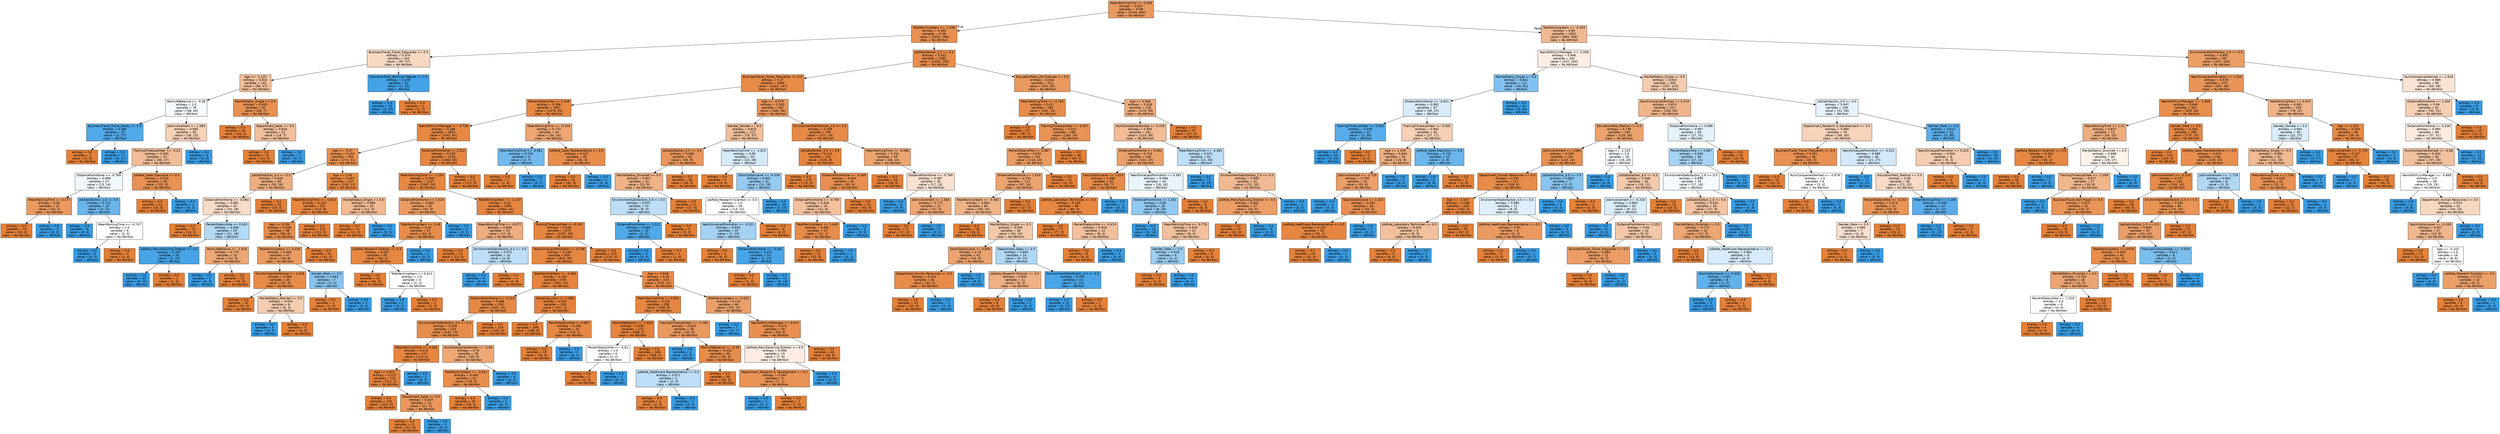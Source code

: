 digraph Tree {
node [shape=box, style="filled", color="black", fontname="helvetica"] ;
edge [fontname="helvetica"] ;
0 [label="MeanWorkingTime <= 0.349\nentropy = 0.637\nsamples = 3748\nvalue = [3144, 604]\nclass = No Attrition", fillcolor="#ea995f"] ;
1 [label="TotalWorkingYears <= -1.256\nentropy = 0.493\nsamples = 2746\nvalue = [2450, 296]\nclass = No Attrition", fillcolor="#e89051"] ;
0 -> 1 [labeldistance=2.5, labelangle=45, headlabel="True"] ;
2 [label="BusinessTravel_Travel_Frequently <= 0.5\nentropy = 0.976\nsamples = 164\nvalue = [97, 67]\nclass = No Attrition", fillcolor="#f7d8c2"] ;
1 -> 2 ;
3 [label="Age <= -1.125\nentropy = 0.914\nsamples = 143\nvalue = [96, 47]\nclass = No Attrition", fillcolor="#f2bf9a"] ;
2 -> 3 ;
4 [label="WorkLifeBalance <= -0.38\nentropy = 1.0\nsamples = 78\nvalue = [38, 40]\nclass = Attrition", fillcolor="#f5fafe"] ;
3 -> 4 ;
5 [label="BusinessTravel_Travel_Rarely <= 0.5\nentropy = 0.485\nsamples = 19\nvalue = [2, 17]\nclass = Attrition", fillcolor="#50a9e8"] ;
4 -> 5 ;
6 [label="entropy = 0.0\nsamples = 2\nvalue = [2, 0]\nclass = No Attrition", fillcolor="#e58139"] ;
5 -> 6 ;
7 [label="entropy = 0.0\nsamples = 17\nvalue = [0, 17]\nclass = Attrition", fillcolor="#399de5"] ;
5 -> 7 ;
8 [label="JobInvolvement <= 1.084\nentropy = 0.965\nsamples = 59\nvalue = [36, 23]\nclass = No Attrition", fillcolor="#f6d2b8"] ;
4 -> 8 ;
9 [label="TrainingTimesLastYear <= -0.23\nentropy = 0.905\nsamples = 53\nvalue = [36, 17]\nclass = No Attrition", fillcolor="#f1bc96"] ;
8 -> 9 ;
10 [label="DistanceFromHome <= -0.769\nentropy = 0.999\nsamples = 27\nvalue = [13, 14]\nclass = Attrition", fillcolor="#f1f8fd"] ;
9 -> 10 ;
11 [label="MeanWorkingTime <= 0.177\nentropy = 0.65\nsamples = 12\nvalue = [10, 2]\nclass = No Attrition", fillcolor="#ea9a61"] ;
10 -> 11 ;
12 [label="entropy = 0.0\nsamples = 10\nvalue = [10, 0]\nclass = No Attrition", fillcolor="#e58139"] ;
11 -> 12 ;
13 [label="entropy = 0.0\nsamples = 2\nvalue = [0, 2]\nclass = Attrition", fillcolor="#399de5"] ;
11 -> 13 ;
14 [label="JobSatisfaction_1.0 <= 0.5\nentropy = 0.722\nsamples = 15\nvalue = [3, 12]\nclass = Attrition", fillcolor="#6ab6ec"] ;
10 -> 14 ;
15 [label="entropy = 0.0\nsamples = 9\nvalue = [0, 9]\nclass = Attrition", fillcolor="#399de5"] ;
14 -> 15 ;
16 [label="MeanWorkingTime <= -0.747\nentropy = 1.0\nsamples = 6\nvalue = [3, 3]\nclass = No Attrition", fillcolor="#ffffff"] ;
14 -> 16 ;
17 [label="entropy = 0.0\nsamples = 3\nvalue = [0, 3]\nclass = Attrition", fillcolor="#399de5"] ;
16 -> 17 ;
18 [label="entropy = 0.0\nsamples = 3\nvalue = [3, 0]\nclass = No Attrition", fillcolor="#e58139"] ;
16 -> 18 ;
19 [label="JobRole_Sales Executive <= 0.5\nentropy = 0.516\nsamples = 26\nvalue = [23, 3]\nclass = No Attrition", fillcolor="#e89153"] ;
9 -> 19 ;
20 [label="entropy = 0.0\nsamples = 23\nvalue = [23, 0]\nclass = No Attrition", fillcolor="#e58139"] ;
19 -> 20 ;
21 [label="entropy = 0.0\nsamples = 3\nvalue = [0, 3]\nclass = Attrition", fillcolor="#399de5"] ;
19 -> 21 ;
22 [label="entropy = 0.0\nsamples = 6\nvalue = [0, 6]\nclass = Attrition", fillcolor="#399de5"] ;
8 -> 22 ;
23 [label="MaritalStatus_Single <= 0.5\nentropy = 0.493\nsamples = 65\nvalue = [58, 7]\nclass = No Attrition", fillcolor="#e89051"] ;
3 -> 23 ;
24 [label="entropy = 0.0\nsamples = 44\nvalue = [44, 0]\nclass = No Attrition", fillcolor="#e58139"] ;
23 -> 24 ;
25 [label="Department_Sales <= 0.5\nentropy = 0.918\nsamples = 21\nvalue = [14, 7]\nclass = No Attrition", fillcolor="#f2c09c"] ;
23 -> 25 ;
26 [label="entropy = 0.0\nsamples = 14\nvalue = [14, 0]\nclass = No Attrition", fillcolor="#e58139"] ;
25 -> 26 ;
27 [label="entropy = 0.0\nsamples = 7\nvalue = [0, 7]\nclass = Attrition", fillcolor="#399de5"] ;
25 -> 27 ;
28 [label="EducationField_Technical Degree <= 0.5\nentropy = 0.276\nsamples = 21\nvalue = [1, 20]\nclass = Attrition", fillcolor="#43a2e6"] ;
2 -> 28 ;
29 [label="entropy = 0.0\nsamples = 20\nvalue = [0, 20]\nclass = Attrition", fillcolor="#399de5"] ;
28 -> 29 ;
30 [label="entropy = 0.0\nsamples = 1\nvalue = [1, 0]\nclass = No Attrition", fillcolor="#e58139"] ;
28 -> 30 ;
31 [label="JobSatisfaction_1.0 <= 0.5\nentropy = 0.432\nsamples = 2582\nvalue = [2353, 229]\nclass = No Attrition", fillcolor="#e88d4c"] ;
1 -> 31 ;
32 [label="BusinessTravel_Travel_Frequently <= 0.5\nentropy = 0.37\nsamples = 2069\nvalue = [1922, 147]\nclass = No Attrition", fillcolor="#e78b48"] ;
31 -> 32 ;
33 [label="PercentSalaryHike <= 2.248\nentropy = 0.306\nsamples = 1667\nvalue = [1576, 91]\nclass = No Attrition", fillcolor="#e78844"] ;
32 -> 33 ;
34 [label="YearsWithCurrManager <= -0.728\nentropy = 0.286\nsamples = 1623\nvalue = [1542, 81]\nclass = No Attrition", fillcolor="#e68843"] ;
33 -> 34 ;
35 [label="Age <= -0.47\nentropy = 0.474\nsamples = 305\nvalue = [274, 31]\nclass = No Attrition", fillcolor="#e88f4f"] ;
34 -> 35 ;
36 [label="JobSatisfaction_4.0 <= 0.5\nentropy = 0.834\nsamples = 68\nvalue = [50, 18]\nclass = No Attrition", fillcolor="#eeae80"] ;
35 -> 36 ;
37 [label="DistanceFromHome <= -0.584\nentropy = 0.981\nsamples = 43\nvalue = [25, 18]\nclass = No Attrition", fillcolor="#f8dcc8"] ;
36 -> 37 ;
38 [label="entropy = 0.0\nsamples = 14\nvalue = [14, 0]\nclass = No Attrition", fillcolor="#e58139"] ;
37 -> 38 ;
39 [label="PercentSalaryHike <= 0.343\nentropy = 0.958\nsamples = 29\nvalue = [11, 18]\nclass = Attrition", fillcolor="#b2d9f5"] ;
37 -> 39 ;
40 [label="JobRole_Manufacturing Director <= 0.5\nentropy = 0.337\nsamples = 16\nvalue = [1, 15]\nclass = Attrition", fillcolor="#46a4e7"] ;
39 -> 40 ;
41 [label="entropy = 0.0\nsamples = 15\nvalue = [0, 15]\nclass = Attrition", fillcolor="#399de5"] ;
40 -> 41 ;
42 [label="entropy = 0.0\nsamples = 1\nvalue = [1, 0]\nclass = No Attrition", fillcolor="#e58139"] ;
40 -> 42 ;
43 [label="WorkLifeBalance <= -1.819\nentropy = 0.779\nsamples = 13\nvalue = [10, 3]\nclass = No Attrition", fillcolor="#eda774"] ;
39 -> 43 ;
44 [label="entropy = 0.0\nsamples = 3\nvalue = [0, 3]\nclass = Attrition", fillcolor="#399de5"] ;
43 -> 44 ;
45 [label="entropy = 0.0\nsamples = 10\nvalue = [10, 0]\nclass = No Attrition", fillcolor="#e58139"] ;
43 -> 45 ;
46 [label="entropy = 0.0\nsamples = 25\nvalue = [25, 0]\nclass = No Attrition", fillcolor="#e58139"] ;
36 -> 46 ;
47 [label="Age <= 2.04\nentropy = 0.307\nsamples = 237\nvalue = [224, 13]\nclass = No Attrition", fillcolor="#e78844"] ;
35 -> 47 ;
48 [label="MeanWorkingTime <= -0.822\nentropy = 0.225\nsamples = 221\nvalue = [213, 8]\nclass = No Attrition", fillcolor="#e68640"] ;
47 -> 48 ;
49 [label="Age <= 0.294\nentropy = 0.408\nsamples = 98\nvalue = [90, 8]\nclass = No Attrition", fillcolor="#e78c4b"] ;
48 -> 49 ;
50 [label="TotalWorkingYears <= 0.419\nentropy = 0.658\nsamples = 47\nvalue = [39, 8]\nclass = No Attrition", fillcolor="#ea9b62"] ;
49 -> 50 ;
51 [label="NumCompaniesWorked <= 1.518\nentropy = 0.384\nsamples = 40\nvalue = [37, 3]\nclass = No Attrition", fillcolor="#e78b49"] ;
50 -> 51 ;
52 [label="entropy = 0.0\nsamples = 32\nvalue = [32, 0]\nclass = No Attrition", fillcolor="#e58139"] ;
51 -> 52 ;
53 [label="MaritalStatus_Married <= 0.5\nentropy = 0.954\nsamples = 8\nvalue = [5, 3]\nclass = No Attrition", fillcolor="#f5cdb0"] ;
51 -> 53 ;
54 [label="entropy = 0.0\nsamples = 3\nvalue = [0, 3]\nclass = Attrition", fillcolor="#399de5"] ;
53 -> 54 ;
55 [label="entropy = 0.0\nsamples = 5\nvalue = [5, 0]\nclass = No Attrition", fillcolor="#e58139"] ;
53 -> 55 ;
56 [label="Gender_Male <= 0.5\nentropy = 0.863\nsamples = 7\nvalue = [2, 5]\nclass = Attrition", fillcolor="#88c4ef"] ;
50 -> 56 ;
57 [label="entropy = 0.0\nsamples = 2\nvalue = [2, 0]\nclass = No Attrition", fillcolor="#e58139"] ;
56 -> 57 ;
58 [label="entropy = 0.0\nsamples = 5\nvalue = [0, 5]\nclass = Attrition", fillcolor="#399de5"] ;
56 -> 58 ;
59 [label="entropy = 0.0\nsamples = 51\nvalue = [51, 0]\nclass = No Attrition", fillcolor="#e58139"] ;
49 -> 59 ;
60 [label="entropy = 0.0\nsamples = 123\nvalue = [123, 0]\nclass = No Attrition", fillcolor="#e58139"] ;
48 -> 60 ;
61 [label="MaritalStatus_Single <= 0.5\nentropy = 0.896\nsamples = 16\nvalue = [11, 5]\nclass = No Attrition", fillcolor="#f1ba93"] ;
47 -> 61 ;
62 [label="entropy = 0.0\nsamples = 11\nvalue = [11, 0]\nclass = No Attrition", fillcolor="#e58139"] ;
61 -> 62 ;
63 [label="entropy = 0.0\nsamples = 5\nvalue = [0, 5]\nclass = Attrition", fillcolor="#399de5"] ;
61 -> 63 ;
64 [label="DistanceFromHome <= 1.512\nentropy = 0.233\nsamples = 1318\nvalue = [1268, 50]\nclass = No Attrition", fillcolor="#e68641"] ;
34 -> 64 ;
65 [label="MeanWorkingTime <= -1.254\nentropy = 0.259\nsamples = 1147\nvalue = [1097, 50]\nclass = No Attrition", fillcolor="#e68742"] ;
64 -> 65 ;
66 [label="DistanceFromHome <= 1.019\nentropy = 0.665\nsamples = 52\nvalue = [43, 9]\nclass = No Attrition", fillcolor="#ea9b62"] ;
65 -> 66 ;
67 [label="TotalWorkingYears <= 2.48\nentropy = 0.42\nsamples = 47\nvalue = [43, 4]\nclass = No Attrition", fillcolor="#e78d4b"] ;
66 -> 67 ;
68 [label="JobRole_Research Director <= 0.5\nentropy = 0.262\nsamples = 45\nvalue = [43, 2]\nclass = No Attrition", fillcolor="#e68742"] ;
67 -> 68 ;
69 [label="entropy = 0.0\nsamples = 41\nvalue = [41, 0]\nclass = No Attrition", fillcolor="#e58139"] ;
68 -> 69 ;
70 [label="TotalWorkingYears <= 0.612\nentropy = 1.0\nsamples = 4\nvalue = [2, 2]\nclass = No Attrition", fillcolor="#ffffff"] ;
68 -> 70 ;
71 [label="entropy = 0.0\nsamples = 2\nvalue = [0, 2]\nclass = Attrition", fillcolor="#399de5"] ;
70 -> 71 ;
72 [label="entropy = 0.0\nsamples = 2\nvalue = [2, 0]\nclass = No Attrition", fillcolor="#e58139"] ;
70 -> 72 ;
73 [label="entropy = 0.0\nsamples = 2\nvalue = [0, 2]\nclass = Attrition", fillcolor="#399de5"] ;
67 -> 73 ;
74 [label="entropy = 0.0\nsamples = 5\nvalue = [0, 5]\nclass = Attrition", fillcolor="#399de5"] ;
66 -> 74 ;
75 [label="TotalWorkingYears <= -1.127\nentropy = 0.23\nsamples = 1095\nvalue = [1054, 41]\nclass = No Attrition", fillcolor="#e68641"] ;
65 -> 75 ;
76 [label="MeanWorkingTime <= -0.677\nentropy = 0.828\nsamples = 23\nvalue = [17, 6]\nclass = No Attrition", fillcolor="#eead7f"] ;
75 -> 76 ;
77 [label="entropy = 0.0\nsamples = 13\nvalue = [13, 0]\nclass = No Attrition", fillcolor="#e58139"] ;
76 -> 77 ;
78 [label="EnvironmentSatisfaction_4.0 <= 0.5\nentropy = 0.971\nsamples = 10\nvalue = [4, 6]\nclass = Attrition", fillcolor="#bddef6"] ;
76 -> 78 ;
79 [label="entropy = 0.0\nsamples = 6\nvalue = [0, 6]\nclass = Attrition", fillcolor="#399de5"] ;
78 -> 79 ;
80 [label="entropy = 0.0\nsamples = 4\nvalue = [4, 0]\nclass = No Attrition", fillcolor="#e58139"] ;
78 -> 80 ;
81 [label="TrainingTimesLastYear <= 0.547\nentropy = 0.208\nsamples = 1072\nvalue = [1037, 35]\nclass = No Attrition", fillcolor="#e68540"] ;
75 -> 81 ;
82 [label="YearsSinceLastPromotion <= 0.108\nentropy = 0.248\nsamples = 850\nvalue = [815, 35]\nclass = No Attrition", fillcolor="#e68642"] ;
81 -> 82 ;
83 [label="TotalWorkingYears <= -0.483\nentropy = 0.165\nsamples = 576\nvalue = [562, 14]\nclass = No Attrition", fillcolor="#e6843e"] ;
82 -> 83 ;
84 [label="DistanceFromHome <= -0.214\nentropy = 0.288\nsamples = 258\nvalue = [245, 13]\nclass = No Attrition", fillcolor="#e68844"] ;
83 -> 84 ;
85 [label="EnvironmentSatisfaction_3.0 <= 0.5\nentropy = 0.416\nsamples = 155\nvalue = [142, 13]\nclass = No Attrition", fillcolor="#e78d4b"] ;
84 -> 85 ;
86 [label="MeanWorkingTime <= 0.264\nentropy = 0.215\nsamples = 117\nvalue = [113, 4]\nclass = No Attrition", fillcolor="#e68540"] ;
85 -> 86 ;
87 [label="Age <= 0.621\nentropy = 0.127\nsamples = 115\nvalue = [113, 2]\nclass = No Attrition", fillcolor="#e5833d"] ;
86 -> 87 ;
88 [label="entropy = 0.0\nsamples = 102\nvalue = [102, 0]\nclass = No Attrition", fillcolor="#e58139"] ;
87 -> 88 ;
89 [label="Department_Sales <= 0.5\nentropy = 0.619\nsamples = 13\nvalue = [11, 2]\nclass = No Attrition", fillcolor="#ea985d"] ;
87 -> 89 ;
90 [label="entropy = 0.0\nsamples = 11\nvalue = [11, 0]\nclass = No Attrition", fillcolor="#e58139"] ;
89 -> 90 ;
91 [label="entropy = 0.0\nsamples = 2\nvalue = [0, 2]\nclass = Attrition", fillcolor="#399de5"] ;
89 -> 91 ;
92 [label="entropy = 0.0\nsamples = 2\nvalue = [0, 2]\nclass = Attrition", fillcolor="#399de5"] ;
86 -> 92 ;
93 [label="NumCompaniesWorked <= -0.08\nentropy = 0.79\nsamples = 38\nvalue = [29, 9]\nclass = No Attrition", fillcolor="#eda876"] ;
85 -> 93 ;
94 [label="TotalWorkingYears <= -0.612\nentropy = 0.449\nsamples = 32\nvalue = [29, 3]\nclass = No Attrition", fillcolor="#e88e4d"] ;
93 -> 94 ;
95 [label="entropy = 0.0\nsamples = 29\nvalue = [29, 0]\nclass = No Attrition", fillcolor="#e58139"] ;
94 -> 95 ;
96 [label="entropy = 0.0\nsamples = 3\nvalue = [0, 3]\nclass = Attrition", fillcolor="#399de5"] ;
94 -> 96 ;
97 [label="entropy = 0.0\nsamples = 6\nvalue = [0, 6]\nclass = Attrition", fillcolor="#399de5"] ;
93 -> 97 ;
98 [label="entropy = 0.0\nsamples = 103\nvalue = [103, 0]\nclass = No Attrition", fillcolor="#e58139"] ;
84 -> 98 ;
99 [label="Absences_Jours <= 1.596\nentropy = 0.031\nsamples = 318\nvalue = [317, 1]\nclass = No Attrition", fillcolor="#e5813a"] ;
83 -> 99 ;
100 [label="entropy = 0.0\nsamples = 298\nvalue = [298, 0]\nclass = No Attrition", fillcolor="#e58139"] ;
99 -> 100 ;
101 [label="PercentSalaryHike <= 0.887\nentropy = 0.286\nsamples = 20\nvalue = [19, 1]\nclass = No Attrition", fillcolor="#e68843"] ;
99 -> 101 ;
102 [label="entropy = 0.0\nsamples = 19\nvalue = [19, 0]\nclass = No Attrition", fillcolor="#e58139"] ;
101 -> 102 ;
103 [label="entropy = 0.0\nsamples = 1\nvalue = [0, 1]\nclass = Attrition", fillcolor="#399de5"] ;
101 -> 103 ;
104 [label="Age <= 0.948\nentropy = 0.39\nsamples = 274\nvalue = [253, 21]\nclass = No Attrition", fillcolor="#e78b49"] ;
82 -> 104 ;
105 [label="MeanWorkingTime <= 0.055\nentropy = 0.235\nsamples = 208\nvalue = [200, 8]\nclass = No Attrition", fillcolor="#e68641"] ;
104 -> 105 ;
106 [label="WorkLifeBalance <= -1.819\nentropy = 0.092\nsamples = 170\nvalue = [168, 2]\nclass = No Attrition", fillcolor="#e5823b"] ;
105 -> 106 ;
107 [label="PercentSalaryHike <= -0.61\nentropy = 1.0\nsamples = 4\nvalue = [2, 2]\nclass = No Attrition", fillcolor="#ffffff"] ;
106 -> 107 ;
108 [label="entropy = 0.0\nsamples = 2\nvalue = [2, 0]\nclass = No Attrition", fillcolor="#e58139"] ;
107 -> 108 ;
109 [label="entropy = 0.0\nsamples = 2\nvalue = [0, 2]\nclass = Attrition", fillcolor="#399de5"] ;
107 -> 109 ;
110 [label="entropy = 0.0\nsamples = 166\nvalue = [166, 0]\nclass = No Attrition", fillcolor="#e58139"] ;
106 -> 110 ;
111 [label="TrainingTimesLastYear <= -1.785\nentropy = 0.629\nsamples = 38\nvalue = [32, 6]\nclass = No Attrition", fillcolor="#ea995e"] ;
105 -> 111 ;
112 [label="entropy = 0.0\nsamples = 3\nvalue = [0, 3]\nclass = Attrition", fillcolor="#399de5"] ;
111 -> 112 ;
113 [label="WorkLifeBalance <= -0.38\nentropy = 0.422\nsamples = 35\nvalue = [32, 3]\nclass = No Attrition", fillcolor="#e78d4c"] ;
111 -> 113 ;
114 [label="JobRole_Healthcare Representative <= 0.5\nentropy = 0.971\nsamples = 5\nvalue = [2, 3]\nclass = Attrition", fillcolor="#bddef6"] ;
113 -> 114 ;
115 [label="entropy = 0.0\nsamples = 2\nvalue = [2, 0]\nclass = No Attrition", fillcolor="#e58139"] ;
114 -> 115 ;
116 [label="entropy = 0.0\nsamples = 3\nvalue = [0, 3]\nclass = Attrition", fillcolor="#399de5"] ;
114 -> 116 ;
117 [label="entropy = 0.0\nsamples = 30\nvalue = [30, 0]\nclass = No Attrition", fillcolor="#e58139"] ;
113 -> 117 ;
118 [label="TotalWorkingYears <= 0.032\nentropy = 0.716\nsamples = 66\nvalue = [53, 13]\nclass = No Attrition", fillcolor="#eba06a"] ;
104 -> 118 ;
119 [label="entropy = 0.0\nsamples = 7\nvalue = [0, 7]\nclass = Attrition", fillcolor="#399de5"] ;
118 -> 119 ;
120 [label="YearsWithCurrManager <= 0.672\nentropy = 0.474\nsamples = 59\nvalue = [53, 6]\nclass = No Attrition", fillcolor="#e88f4f"] ;
118 -> 120 ;
121 [label="JobRole_Manufacturing Director <= 0.5\nentropy = 0.996\nsamples = 13\nvalue = [7, 6]\nclass = No Attrition", fillcolor="#fbede3"] ;
120 -> 121 ;
122 [label="Department_Research & Development <= 0.5\nentropy = 0.544\nsamples = 8\nvalue = [7, 1]\nclass = No Attrition", fillcolor="#e99355"] ;
121 -> 122 ;
123 [label="entropy = 0.0\nsamples = 1\nvalue = [0, 1]\nclass = Attrition", fillcolor="#399de5"] ;
122 -> 123 ;
124 [label="entropy = 0.0\nsamples = 7\nvalue = [7, 0]\nclass = No Attrition", fillcolor="#e58139"] ;
122 -> 124 ;
125 [label="entropy = 0.0\nsamples = 5\nvalue = [0, 5]\nclass = Attrition", fillcolor="#399de5"] ;
121 -> 125 ;
126 [label="entropy = 0.0\nsamples = 46\nvalue = [46, 0]\nclass = No Attrition", fillcolor="#e58139"] ;
120 -> 126 ;
127 [label="entropy = 0.0\nsamples = 222\nvalue = [222, 0]\nclass = No Attrition", fillcolor="#e58139"] ;
81 -> 127 ;
128 [label="entropy = 0.0\nsamples = 171\nvalue = [171, 0]\nclass = No Attrition", fillcolor="#e58139"] ;
64 -> 128 ;
129 [label="MeanWorkingTime <= -0.534\nentropy = 0.773\nsamples = 44\nvalue = [34, 10]\nclass = No Attrition", fillcolor="#eda673"] ;
33 -> 129 ;
130 [label="MeanWorkingTime <= -0.981\nentropy = 0.764\nsamples = 9\nvalue = [2, 7]\nclass = Attrition", fillcolor="#72b9ec"] ;
129 -> 130 ;
131 [label="entropy = 0.0\nsamples = 2\nvalue = [2, 0]\nclass = No Attrition", fillcolor="#e58139"] ;
130 -> 131 ;
132 [label="entropy = 0.0\nsamples = 7\nvalue = [0, 7]\nclass = Attrition", fillcolor="#399de5"] ;
130 -> 132 ;
133 [label="JobRole_Sales Representative <= 0.5\nentropy = 0.422\nsamples = 35\nvalue = [32, 3]\nclass = No Attrition", fillcolor="#e78d4c"] ;
129 -> 133 ;
134 [label="entropy = 0.0\nsamples = 32\nvalue = [32, 0]\nclass = No Attrition", fillcolor="#e58139"] ;
133 -> 134 ;
135 [label="entropy = 0.0\nsamples = 3\nvalue = [0, 3]\nclass = Attrition", fillcolor="#399de5"] ;
133 -> 135 ;
136 [label="Age <= -0.579\nentropy = 0.582\nsamples = 402\nvalue = [346, 56]\nclass = No Attrition", fillcolor="#e99559"] ;
32 -> 136 ;
137 [label="Gender_Female <= 0.5\nentropy = 0.915\nsamples = 112\nvalue = [75, 37]\nclass = No Attrition", fillcolor="#f2bf9b"] ;
136 -> 137 ;
138 [label="JobSatisfaction_4.0 <= 0.5\nentropy = 0.598\nsamples = 62\nvalue = [53, 9]\nclass = No Attrition", fillcolor="#e9965b"] ;
137 -> 138 ;
139 [label="MaritalStatus_Divorced <= 0.5\nentropy = 0.857\nsamples = 32\nvalue = [23, 9]\nclass = No Attrition", fillcolor="#efb286"] ;
138 -> 139 ;
140 [label="EnvironmentSatisfaction_4.0 <= 0.5\nentropy = 0.971\nsamples = 15\nvalue = [6, 9]\nclass = Attrition", fillcolor="#bddef6"] ;
139 -> 140 ;
141 [label="DistanceFromHome <= 1.512\nentropy = 0.469\nsamples = 10\nvalue = [1, 9]\nclass = Attrition", fillcolor="#4fa8e8"] ;
140 -> 141 ;
142 [label="entropy = 0.0\nsamples = 9\nvalue = [0, 9]\nclass = Attrition", fillcolor="#399de5"] ;
141 -> 142 ;
143 [label="entropy = 0.0\nsamples = 1\nvalue = [1, 0]\nclass = No Attrition", fillcolor="#e58139"] ;
141 -> 143 ;
144 [label="entropy = 0.0\nsamples = 5\nvalue = [5, 0]\nclass = No Attrition", fillcolor="#e58139"] ;
140 -> 144 ;
145 [label="entropy = 0.0\nsamples = 17\nvalue = [17, 0]\nclass = No Attrition", fillcolor="#e58139"] ;
139 -> 145 ;
146 [label="entropy = 0.0\nsamples = 30\nvalue = [30, 0]\nclass = No Attrition", fillcolor="#e58139"] ;
138 -> 146 ;
147 [label="MeanWorkingTime <= -1.015\nentropy = 0.99\nsamples = 50\nvalue = [22, 28]\nclass = Attrition", fillcolor="#d5eaf9"] ;
137 -> 147 ;
148 [label="entropy = 0.0\nsamples = 9\nvalue = [9, 0]\nclass = No Attrition", fillcolor="#e58139"] ;
147 -> 148 ;
149 [label="StockOptionLevel <= -0.339\nentropy = 0.901\nsamples = 41\nvalue = [13, 28]\nclass = Attrition", fillcolor="#95caf1"] ;
147 -> 149 ;
150 [label="JobRole_Research Scientist <= 0.5\nentropy = 1.0\nsamples = 26\nvalue = [13, 13]\nclass = No Attrition", fillcolor="#ffffff"] ;
149 -> 150 ;
151 [label="YearsSinceLastPromotion <= -0.521\nentropy = 0.934\nsamples = 20\nvalue = [7, 13]\nclass = Attrition", fillcolor="#a4d2f3"] ;
150 -> 151 ;
152 [label="entropy = 0.0\nsamples = 6\nvalue = [6, 0]\nclass = No Attrition", fillcolor="#e58139"] ;
151 -> 152 ;
153 [label="DistanceFromHome <= -0.461\nentropy = 0.371\nsamples = 14\nvalue = [1, 13]\nclass = Attrition", fillcolor="#48a5e7"] ;
151 -> 153 ;
154 [label="entropy = 0.0\nsamples = 1\nvalue = [1, 0]\nclass = No Attrition", fillcolor="#e58139"] ;
153 -> 154 ;
155 [label="entropy = 0.0\nsamples = 13\nvalue = [0, 13]\nclass = Attrition", fillcolor="#399de5"] ;
153 -> 155 ;
156 [label="entropy = 0.0\nsamples = 6\nvalue = [6, 0]\nclass = No Attrition", fillcolor="#e58139"] ;
150 -> 156 ;
157 [label="entropy = 0.0\nsamples = 15\nvalue = [0, 15]\nclass = Attrition", fillcolor="#399de5"] ;
149 -> 157 ;
158 [label="EnvironmentSatisfaction_1.0 <= 0.5\nentropy = 0.349\nsamples = 290\nvalue = [271, 19]\nclass = No Attrition", fillcolor="#e78a47"] ;
136 -> 158 ;
159 [label="JobSatisfaction_3.0 <= 0.5\nentropy = 0.174\nsamples = 231\nvalue = [225, 6]\nclass = No Attrition", fillcolor="#e6843e"] ;
158 -> 159 ;
160 [label="entropy = 0.0\nsamples = 170\nvalue = [170, 0]\nclass = No Attrition", fillcolor="#e58139"] ;
159 -> 160 ;
161 [label="DistanceFromHome <= -0.399\nentropy = 0.464\nsamples = 61\nvalue = [55, 6]\nclass = No Attrition", fillcolor="#e88f4f"] ;
159 -> 161 ;
162 [label="DistanceFromHome <= -0.769\nentropy = 0.918\nsamples = 18\nvalue = [12, 6]\nclass = No Attrition", fillcolor="#f2c09c"] ;
161 -> 162 ;
163 [label="TotalWorkingYears <= 1.449\nentropy = 0.391\nsamples = 13\nvalue = [12, 1]\nclass = No Attrition", fillcolor="#e78c49"] ;
162 -> 163 ;
164 [label="entropy = 0.0\nsamples = 12\nvalue = [12, 0]\nclass = No Attrition", fillcolor="#e58139"] ;
163 -> 164 ;
165 [label="entropy = 0.0\nsamples = 1\nvalue = [0, 1]\nclass = Attrition", fillcolor="#399de5"] ;
163 -> 165 ;
166 [label="entropy = 0.0\nsamples = 5\nvalue = [0, 5]\nclass = Attrition", fillcolor="#399de5"] ;
162 -> 166 ;
167 [label="entropy = 0.0\nsamples = 43\nvalue = [43, 0]\nclass = No Attrition", fillcolor="#e58139"] ;
161 -> 167 ;
168 [label="MeanWorkingTime <= -0.486\nentropy = 0.761\nsamples = 59\nvalue = [46, 13]\nclass = No Attrition", fillcolor="#eca571"] ;
158 -> 168 ;
169 [label="entropy = 0.0\nsamples = 29\nvalue = [29, 0]\nclass = No Attrition", fillcolor="#e58139"] ;
168 -> 169 ;
170 [label="DistanceFromHome <= -0.769\nentropy = 0.987\nsamples = 30\nvalue = [17, 13]\nclass = No Attrition", fillcolor="#f9e1d0"] ;
168 -> 170 ;
171 [label="entropy = 0.0\nsamples = 8\nvalue = [0, 8]\nclass = Attrition", fillcolor="#399de5"] ;
170 -> 171 ;
172 [label="JobInvolvement <= 1.084\nentropy = 0.773\nsamples = 22\nvalue = [17, 5]\nclass = No Attrition", fillcolor="#eda673"] ;
170 -> 172 ;
173 [label="entropy = 0.0\nsamples = 17\nvalue = [17, 0]\nclass = No Attrition", fillcolor="#e58139"] ;
172 -> 173 ;
174 [label="entropy = 0.0\nsamples = 5\nvalue = [0, 5]\nclass = Attrition", fillcolor="#399de5"] ;
172 -> 174 ;
175 [label="EducationField_Life Sciences <= 0.5\nentropy = 0.634\nsamples = 513\nvalue = [431, 82]\nclass = No Attrition", fillcolor="#ea995f"] ;
31 -> 175 ;
176 [label="MeanWorkingTime <= -0.763\nentropy = 0.417\nsamples = 285\nvalue = [261, 24]\nclass = No Attrition", fillcolor="#e78d4b"] ;
175 -> 176 ;
177 [label="entropy = 0.0\nsamples = 97\nvalue = [97, 0]\nclass = No Attrition", fillcolor="#e58139"] ;
176 -> 177 ;
178 [label="TrainingTimesLastYear <= 0.547\nentropy = 0.551\nsamples = 188\nvalue = [164, 24]\nclass = No Attrition", fillcolor="#e99356"] ;
176 -> 178 ;
179 [label="PercentSalaryHike <= 0.887\nentropy = 0.655\nsamples = 142\nvalue = [118, 24]\nclass = No Attrition", fillcolor="#ea9b61"] ;
178 -> 179 ;
180 [label="DistanceFromHome <= 1.019\nentropy = 0.753\nsamples = 111\nvalue = [87, 24]\nclass = No Attrition", fillcolor="#eca470"] ;
179 -> 180 ;
181 [label="TotalWorkingYears <= -0.483\nentropy = 0.863\nsamples = 84\nvalue = [60, 24]\nclass = No Attrition", fillcolor="#efb388"] ;
180 -> 181 ;
182 [label="entropy = 0.0\nsamples = 18\nvalue = [18, 0]\nclass = No Attrition", fillcolor="#e58139"] ;
181 -> 182 ;
183 [label="MaritalStatus_Single <= 0.5\nentropy = 0.946\nsamples = 66\nvalue = [42, 24]\nclass = No Attrition", fillcolor="#f4c9aa"] ;
181 -> 183 ;
184 [label="StockOptionLevel <= 0.836\nentropy = 0.75\nsamples = 42\nvalue = [33, 9]\nclass = No Attrition", fillcolor="#eca36f"] ;
183 -> 184 ;
185 [label="Department_Human Resources <= 0.5\nentropy = 0.414\nsamples = 36\nvalue = [33, 3]\nclass = No Attrition", fillcolor="#e78c4b"] ;
184 -> 185 ;
186 [label="entropy = 0.0\nsamples = 33\nvalue = [33, 0]\nclass = No Attrition", fillcolor="#e58139"] ;
185 -> 186 ;
187 [label="entropy = 0.0\nsamples = 3\nvalue = [0, 3]\nclass = Attrition", fillcolor="#399de5"] ;
185 -> 187 ;
188 [label="entropy = 0.0\nsamples = 6\nvalue = [0, 6]\nclass = Attrition", fillcolor="#399de5"] ;
184 -> 188 ;
189 [label="Department_Sales <= 0.5\nentropy = 0.954\nsamples = 24\nvalue = [9, 15]\nclass = Attrition", fillcolor="#b0d8f5"] ;
183 -> 189 ;
190 [label="JobRole_Research Director <= 0.5\nentropy = 0.845\nsamples = 11\nvalue = [8, 3]\nclass = No Attrition", fillcolor="#efb083"] ;
189 -> 190 ;
191 [label="entropy = 0.0\nsamples = 8\nvalue = [8, 0]\nclass = No Attrition", fillcolor="#e58139"] ;
190 -> 191 ;
192 [label="entropy = 0.0\nsamples = 3\nvalue = [0, 3]\nclass = Attrition", fillcolor="#399de5"] ;
190 -> 192 ;
193 [label="EnvironmentSatisfaction_4.0 <= 0.5\nentropy = 0.391\nsamples = 13\nvalue = [1, 12]\nclass = Attrition", fillcolor="#49a5e7"] ;
189 -> 193 ;
194 [label="entropy = 0.0\nsamples = 12\nvalue = [0, 12]\nclass = Attrition", fillcolor="#399de5"] ;
193 -> 194 ;
195 [label="entropy = 0.0\nsamples = 1\nvalue = [1, 0]\nclass = No Attrition", fillcolor="#e58139"] ;
193 -> 195 ;
196 [label="entropy = 0.0\nsamples = 27\nvalue = [27, 0]\nclass = No Attrition", fillcolor="#e58139"] ;
180 -> 196 ;
197 [label="entropy = 0.0\nsamples = 31\nvalue = [31, 0]\nclass = No Attrition", fillcolor="#e58139"] ;
179 -> 197 ;
198 [label="entropy = 0.0\nsamples = 46\nvalue = [46, 0]\nclass = No Attrition", fillcolor="#e58139"] ;
178 -> 198 ;
199 [label="Age <= 0.948\nentropy = 0.818\nsamples = 228\nvalue = [170, 58]\nclass = No Attrition", fillcolor="#eeac7d"] ;
175 -> 199 ;
200 [label="NumCompaniesWorked <= 0.319\nentropy = 0.905\nsamples = 181\nvalue = [123, 58]\nclass = No Attrition", fillcolor="#f1bc96"] ;
199 -> 200 ;
201 [label="DistanceFromHome <= 0.402\nentropy = 0.719\nsamples = 126\nvalue = [101, 25]\nclass = No Attrition", fillcolor="#eba06a"] ;
200 -> 201 ;
202 [label="StockOptionLevel <= 1.423\nentropy = 0.388\nsamples = 92\nvalue = [85, 7]\nclass = No Attrition", fillcolor="#e78b49"] ;
201 -> 202 ;
203 [label="JobRole_Laboratory Technician <= 0.5\nentropy = 0.265\nsamples = 89\nvalue = [85, 4]\nclass = No Attrition", fillcolor="#e68742"] ;
202 -> 203 ;
204 [label="entropy = 0.0\nsamples = 77\nvalue = [77, 0]\nclass = No Attrition", fillcolor="#e58139"] ;
203 -> 204 ;
205 [label="PercentSalaryHike <= -0.474\nentropy = 0.918\nsamples = 12\nvalue = [8, 4]\nclass = No Attrition", fillcolor="#f2c09c"] ;
203 -> 205 ;
206 [label="entropy = 0.0\nsamples = 8\nvalue = [8, 0]\nclass = No Attrition", fillcolor="#e58139"] ;
205 -> 206 ;
207 [label="entropy = 0.0\nsamples = 4\nvalue = [0, 4]\nclass = Attrition", fillcolor="#399de5"] ;
205 -> 207 ;
208 [label="entropy = 0.0\nsamples = 3\nvalue = [0, 3]\nclass = Attrition", fillcolor="#399de5"] ;
202 -> 208 ;
209 [label="YearsSinceLastPromotion <= 0.581\nentropy = 0.998\nsamples = 34\nvalue = [16, 18]\nclass = Attrition", fillcolor="#e9f4fc"] ;
201 -> 209 ;
210 [label="DistanceFromHome <= 1.451\nentropy = 0.89\nsamples = 26\nvalue = [8, 18]\nclass = Attrition", fillcolor="#91c9f1"] ;
209 -> 210 ;
211 [label="entropy = 0.0\nsamples = 14\nvalue = [0, 14]\nclass = Attrition", fillcolor="#399de5"] ;
210 -> 211 ;
212 [label="MeanWorkingTime <= -0.778\nentropy = 0.918\nsamples = 12\nvalue = [8, 4]\nclass = No Attrition", fillcolor="#f2c09c"] ;
210 -> 212 ;
213 [label="Gender_Male <= 0.5\nentropy = 0.918\nsamples = 6\nvalue = [2, 4]\nclass = Attrition", fillcolor="#9ccef2"] ;
212 -> 213 ;
214 [label="entropy = 0.0\nsamples = 2\nvalue = [2, 0]\nclass = No Attrition", fillcolor="#e58139"] ;
213 -> 214 ;
215 [label="entropy = 0.0\nsamples = 4\nvalue = [0, 4]\nclass = Attrition", fillcolor="#399de5"] ;
213 -> 215 ;
216 [label="entropy = 0.0\nsamples = 6\nvalue = [6, 0]\nclass = No Attrition", fillcolor="#e58139"] ;
212 -> 216 ;
217 [label="entropy = 0.0\nsamples = 8\nvalue = [8, 0]\nclass = No Attrition", fillcolor="#e58139"] ;
209 -> 217 ;
218 [label="MeanWorkingTime <= -0.383\nentropy = 0.971\nsamples = 55\nvalue = [22, 33]\nclass = Attrition", fillcolor="#bddef6"] ;
200 -> 218 ;
219 [label="entropy = 0.0\nsamples = 23\nvalue = [0, 23]\nclass = Attrition", fillcolor="#399de5"] ;
218 -> 219 ;
220 [label="EnvironmentSatisfaction_1.0 <= 0.5\nentropy = 0.896\nsamples = 32\nvalue = [22, 10]\nclass = No Attrition", fillcolor="#f1ba93"] ;
218 -> 220 ;
221 [label="JobRole_Manufacturing Director <= 0.5\nentropy = 0.691\nsamples = 27\nvalue = [22, 5]\nclass = No Attrition", fillcolor="#eb9e66"] ;
220 -> 221 ;
222 [label="entropy = 0.0\nsamples = 22\nvalue = [22, 0]\nclass = No Attrition", fillcolor="#e58139"] ;
221 -> 222 ;
223 [label="entropy = 0.0\nsamples = 5\nvalue = [0, 5]\nclass = Attrition", fillcolor="#399de5"] ;
221 -> 223 ;
224 [label="entropy = 0.0\nsamples = 5\nvalue = [0, 5]\nclass = Attrition", fillcolor="#399de5"] ;
220 -> 224 ;
225 [label="entropy = 0.0\nsamples = 47\nvalue = [47, 0]\nclass = No Attrition", fillcolor="#e58139"] ;
199 -> 225 ;
226 [label="TotalWorkingYears <= -0.354\nentropy = 0.89\nsamples = 1002\nvalue = [694, 308]\nclass = No Attrition", fillcolor="#f1b991"] ;
0 -> 226 [labeldistance=2.5, labelangle=-45, headlabel="False"] ;
227 [label="YearsWithCurrManager <= -1.008\nentropy = 0.996\nsamples = 441\nvalue = [237, 204]\nclass = No Attrition", fillcolor="#fbede3"] ;
226 -> 227 ;
228 [label="MaritalStatus_Single <= 0.5\nentropy = 0.842\nsamples = 111\nvalue = [30, 81]\nclass = Attrition", fillcolor="#82c1ef"] ;
227 -> 228 ;
229 [label="DistanceFromHome <= -0.831\nentropy = 0.992\nsamples = 67\nvalue = [30, 37]\nclass = Attrition", fillcolor="#daecfa"] ;
228 -> 229 ;
230 [label="TrainingTimesLastYear <= 0.935\nentropy = 0.559\nsamples = 23\nvalue = [3, 20]\nclass = Attrition", fillcolor="#57ace9"] ;
229 -> 230 ;
231 [label="entropy = 0.0\nsamples = 20\nvalue = [0, 20]\nclass = Attrition", fillcolor="#399de5"] ;
230 -> 231 ;
232 [label="entropy = 0.0\nsamples = 3\nvalue = [3, 0]\nclass = No Attrition", fillcolor="#e58139"] ;
230 -> 232 ;
233 [label="TrainingTimesLastYear <= 0.935\nentropy = 0.962\nsamples = 44\nvalue = [27, 17]\nclass = No Attrition", fillcolor="#f5d0b6"] ;
229 -> 233 ;
234 [label="Age <= 1.439\nentropy = 0.834\nsamples = 34\nvalue = [25, 9]\nclass = No Attrition", fillcolor="#eeae80"] ;
233 -> 234 ;
235 [label="JobInvolvement <= -1.719\nentropy = 0.709\nsamples = 31\nvalue = [25, 6]\nclass = No Attrition", fillcolor="#eb9f69"] ;
234 -> 235 ;
236 [label="entropy = 0.0\nsamples = 3\nvalue = [0, 3]\nclass = Attrition", fillcolor="#399de5"] ;
235 -> 236 ;
237 [label="StockOptionLevel <= 1.423\nentropy = 0.491\nsamples = 28\nvalue = [25, 3]\nclass = No Attrition", fillcolor="#e89051"] ;
235 -> 237 ;
238 [label="JobRole_Healthcare Representative <= 0.5\nentropy = 0.235\nsamples = 26\nvalue = [25, 1]\nclass = No Attrition", fillcolor="#e68641"] ;
237 -> 238 ;
239 [label="entropy = 0.0\nsamples = 25\nvalue = [25, 0]\nclass = No Attrition", fillcolor="#e58139"] ;
238 -> 239 ;
240 [label="entropy = 0.0\nsamples = 1\nvalue = [0, 1]\nclass = Attrition", fillcolor="#399de5"] ;
238 -> 240 ;
241 [label="entropy = 0.0\nsamples = 2\nvalue = [0, 2]\nclass = Attrition", fillcolor="#399de5"] ;
237 -> 241 ;
242 [label="entropy = 0.0\nsamples = 3\nvalue = [0, 3]\nclass = Attrition", fillcolor="#399de5"] ;
234 -> 242 ;
243 [label="JobRole_Sales Executive <= 0.5\nentropy = 0.722\nsamples = 10\nvalue = [2, 8]\nclass = Attrition", fillcolor="#6ab6ec"] ;
233 -> 243 ;
244 [label="entropy = 0.0\nsamples = 8\nvalue = [0, 8]\nclass = Attrition", fillcolor="#399de5"] ;
243 -> 244 ;
245 [label="entropy = 0.0\nsamples = 2\nvalue = [2, 0]\nclass = No Attrition", fillcolor="#e58139"] ;
243 -> 245 ;
246 [label="entropy = 0.0\nsamples = 44\nvalue = [0, 44]\nclass = Attrition", fillcolor="#399de5"] ;
228 -> 246 ;
247 [label="MaritalStatus_Single <= 0.5\nentropy = 0.953\nsamples = 330\nvalue = [207, 123]\nclass = No Attrition", fillcolor="#f4ccaf"] ;
227 -> 247 ;
248 [label="NumCompaniesWorked <= 0.319\nentropy = 0.874\nsamples = 221\nvalue = [156, 65]\nclass = No Attrition", fillcolor="#f0b58b"] ;
247 -> 248 ;
249 [label="EducationField_Medical <= 0.5\nentropy = 0.739\nsamples = 163\nvalue = [129, 34]\nclass = No Attrition", fillcolor="#eca26d"] ;
248 -> 249 ;
250 [label="JobInvolvement <= 1.084\nentropy = 0.509\nsamples = 124\nvalue = [110, 14]\nclass = No Attrition", fillcolor="#e89152"] ;
249 -> 250 ;
251 [label="Department_Human Resources <= 0.5\nentropy = 0.391\nsamples = 117\nvalue = [108, 9]\nclass = No Attrition", fillcolor="#e78c49"] ;
250 -> 251 ;
252 [label="Age <= -1.507\nentropy = 0.186\nsamples = 106\nvalue = [103, 3]\nclass = No Attrition", fillcolor="#e6853f"] ;
251 -> 252 ;
253 [label="JobRole_Laboratory Technician <= 0.5\nentropy = 0.918\nsamples = 9\nvalue = [6, 3]\nclass = No Attrition", fillcolor="#f2c09c"] ;
252 -> 253 ;
254 [label="entropy = 0.0\nsamples = 6\nvalue = [6, 0]\nclass = No Attrition", fillcolor="#e58139"] ;
253 -> 254 ;
255 [label="entropy = 0.0\nsamples = 3\nvalue = [0, 3]\nclass = Attrition", fillcolor="#399de5"] ;
253 -> 255 ;
256 [label="entropy = 0.0\nsamples = 97\nvalue = [97, 0]\nclass = No Attrition", fillcolor="#e58139"] ;
252 -> 256 ;
257 [label="EnvironmentSatisfaction_4.0 <= 0.5\nentropy = 0.994\nsamples = 11\nvalue = [5, 6]\nclass = Attrition", fillcolor="#deeffb"] ;
251 -> 257 ;
258 [label="JobRole_Healthcare Representative <= 0.5\nentropy = 0.65\nsamples = 6\nvalue = [5, 1]\nclass = No Attrition", fillcolor="#ea9a61"] ;
257 -> 258 ;
259 [label="entropy = 0.0\nsamples = 5\nvalue = [5, 0]\nclass = No Attrition", fillcolor="#e58139"] ;
258 -> 259 ;
260 [label="entropy = 0.0\nsamples = 1\nvalue = [0, 1]\nclass = Attrition", fillcolor="#399de5"] ;
258 -> 260 ;
261 [label="entropy = 0.0\nsamples = 5\nvalue = [0, 5]\nclass = Attrition", fillcolor="#399de5"] ;
257 -> 261 ;
262 [label="JobSatisfaction_4.0 <= 0.5\nentropy = 0.863\nsamples = 7\nvalue = [2, 5]\nclass = Attrition", fillcolor="#88c4ef"] ;
250 -> 262 ;
263 [label="entropy = 0.0\nsamples = 5\nvalue = [0, 5]\nclass = Attrition", fillcolor="#399de5"] ;
262 -> 263 ;
264 [label="entropy = 0.0\nsamples = 2\nvalue = [2, 0]\nclass = No Attrition", fillcolor="#e58139"] ;
262 -> 264 ;
265 [label="Age <= -1.125\nentropy = 1.0\nsamples = 39\nvalue = [19, 20]\nclass = Attrition", fillcolor="#f5fafe"] ;
249 -> 265 ;
266 [label="entropy = 0.0\nsamples = 9\nvalue = [0, 9]\nclass = Attrition", fillcolor="#399de5"] ;
265 -> 266 ;
267 [label="JobSatisfaction_4.0 <= 0.5\nentropy = 0.948\nsamples = 30\nvalue = [19, 11]\nclass = No Attrition", fillcolor="#f4caac"] ;
265 -> 267 ;
268 [label="JobInvolvement <= -0.318\nentropy = 0.993\nsamples = 20\nvalue = [9, 11]\nclass = Attrition", fillcolor="#dbedfa"] ;
267 -> 268 ;
269 [label="entropy = 0.0\nsamples = 6\nvalue = [0, 6]\nclass = Attrition", fillcolor="#399de5"] ;
268 -> 269 ;
270 [label="DistanceFromHome <= 2.252\nentropy = 0.94\nsamples = 14\nvalue = [9, 5]\nclass = No Attrition", fillcolor="#f3c7a7"] ;
268 -> 270 ;
271 [label="BusinessTravel_Travel_Frequently <= 0.5\nentropy = 0.684\nsamples = 11\nvalue = [9, 2]\nclass = No Attrition", fillcolor="#eb9d65"] ;
270 -> 271 ;
272 [label="entropy = 0.0\nsamples = 9\nvalue = [9, 0]\nclass = No Attrition", fillcolor="#e58139"] ;
271 -> 272 ;
273 [label="entropy = 0.0\nsamples = 2\nvalue = [0, 2]\nclass = Attrition", fillcolor="#399de5"] ;
271 -> 273 ;
274 [label="entropy = 0.0\nsamples = 3\nvalue = [0, 3]\nclass = Attrition", fillcolor="#399de5"] ;
270 -> 274 ;
275 [label="entropy = 0.0\nsamples = 10\nvalue = [10, 0]\nclass = No Attrition", fillcolor="#e58139"] ;
267 -> 275 ;
276 [label="DistanceFromHome <= 0.896\nentropy = 0.997\nsamples = 58\nvalue = [27, 31]\nclass = Attrition", fillcolor="#e5f2fc"] ;
248 -> 276 ;
277 [label="PercentSalaryHike <= 0.887\nentropy = 0.938\nsamples = 48\nvalue = [17, 31]\nclass = Attrition", fillcolor="#a6d3f3"] ;
276 -> 277 ;
278 [label="EnvironmentSatisfaction_1.0 <= 0.5\nentropy = 0.999\nsamples = 35\nvalue = [17, 18]\nclass = Attrition", fillcolor="#f4fafe"] ;
277 -> 278 ;
279 [label="JobSatisfaction_1.0 <= 0.5\nentropy = 0.931\nsamples = 26\nvalue = [17, 9]\nclass = No Attrition", fillcolor="#f3c4a2"] ;
278 -> 279 ;
280 [label="MaritalStatus_Divorced <= 0.5\nentropy = 0.773\nsamples = 22\nvalue = [17, 5]\nclass = No Attrition", fillcolor="#eda673"] ;
279 -> 280 ;
281 [label="entropy = 0.0\nsamples = 13\nvalue = [13, 0]\nclass = No Attrition", fillcolor="#e58139"] ;
280 -> 281 ;
282 [label="JobRole_Healthcare Representative <= 0.5\nentropy = 0.991\nsamples = 9\nvalue = [4, 5]\nclass = Attrition", fillcolor="#d7ebfa"] ;
280 -> 282 ;
283 [label="StockOptionLevel <= -0.339\nentropy = 0.65\nsamples = 6\nvalue = [1, 5]\nclass = Attrition", fillcolor="#61b1ea"] ;
282 -> 283 ;
284 [label="entropy = 0.0\nsamples = 5\nvalue = [0, 5]\nclass = Attrition", fillcolor="#399de5"] ;
283 -> 284 ;
285 [label="entropy = 0.0\nsamples = 1\nvalue = [1, 0]\nclass = No Attrition", fillcolor="#e58139"] ;
283 -> 285 ;
286 [label="entropy = 0.0\nsamples = 3\nvalue = [3, 0]\nclass = No Attrition", fillcolor="#e58139"] ;
282 -> 286 ;
287 [label="entropy = 0.0\nsamples = 4\nvalue = [0, 4]\nclass = Attrition", fillcolor="#399de5"] ;
279 -> 287 ;
288 [label="entropy = 0.0\nsamples = 9\nvalue = [0, 9]\nclass = Attrition", fillcolor="#399de5"] ;
278 -> 288 ;
289 [label="entropy = 0.0\nsamples = 13\nvalue = [0, 13]\nclass = Attrition", fillcolor="#399de5"] ;
277 -> 289 ;
290 [label="entropy = 0.0\nsamples = 10\nvalue = [10, 0]\nclass = No Attrition", fillcolor="#e58139"] ;
276 -> 290 ;
291 [label="JobSatisfaction_3.0 <= 0.5\nentropy = 0.997\nsamples = 109\nvalue = [51, 58]\nclass = Attrition", fillcolor="#e7f3fc"] ;
247 -> 291 ;
292 [label="Department_Research & Development <= 0.5\nentropy = 0.968\nsamples = 76\nvalue = [46, 30]\nclass = No Attrition", fillcolor="#f6d3ba"] ;
291 -> 292 ;
293 [label="BusinessTravel_Travel_Frequently <= 0.5\nentropy = 0.491\nsamples = 28\nvalue = [25, 3]\nclass = No Attrition", fillcolor="#e89051"] ;
292 -> 293 ;
294 [label="entropy = 0.0\nsamples = 22\nvalue = [22, 0]\nclass = No Attrition", fillcolor="#e58139"] ;
293 -> 294 ;
295 [label="NumCompaniesWorked <= -0.879\nentropy = 1.0\nsamples = 6\nvalue = [3, 3]\nclass = No Attrition", fillcolor="#ffffff"] ;
293 -> 295 ;
296 [label="entropy = 0.0\nsamples = 3\nvalue = [3, 0]\nclass = No Attrition", fillcolor="#e58139"] ;
295 -> 296 ;
297 [label="entropy = 0.0\nsamples = 3\nvalue = [0, 3]\nclass = Attrition", fillcolor="#399de5"] ;
295 -> 297 ;
298 [label="YearsSinceLastPromotion <= -0.521\nentropy = 0.989\nsamples = 48\nvalue = [21, 27]\nclass = Attrition", fillcolor="#d3e9f9"] ;
292 -> 298 ;
299 [label="entropy = 0.0\nsamples = 12\nvalue = [0, 12]\nclass = Attrition", fillcolor="#399de5"] ;
298 -> 299 ;
300 [label="EducationField_Medical <= 0.5\nentropy = 0.98\nsamples = 36\nvalue = [21, 15]\nclass = No Attrition", fillcolor="#f8dbc6"] ;
298 -> 300 ;
301 [label="PercentSalaryHike <= -0.202\nentropy = 0.575\nsamples = 22\nvalue = [19, 3]\nclass = No Attrition", fillcolor="#e99558"] ;
300 -> 301 ;
302 [label="Gender_Male <= 0.5\nentropy = 0.985\nsamples = 7\nvalue = [4, 3]\nclass = No Attrition", fillcolor="#f8e0ce"] ;
301 -> 302 ;
303 [label="entropy = 0.0\nsamples = 4\nvalue = [4, 0]\nclass = No Attrition", fillcolor="#e58139"] ;
302 -> 303 ;
304 [label="entropy = 0.0\nsamples = 3\nvalue = [0, 3]\nclass = Attrition", fillcolor="#399de5"] ;
302 -> 304 ;
305 [label="entropy = 0.0\nsamples = 15\nvalue = [15, 0]\nclass = No Attrition", fillcolor="#e58139"] ;
301 -> 305 ;
306 [label="MeanWorkingTime <= 2.195\nentropy = 0.592\nsamples = 14\nvalue = [2, 12]\nclass = Attrition", fillcolor="#5aade9"] ;
300 -> 306 ;
307 [label="entropy = 0.0\nsamples = 12\nvalue = [0, 12]\nclass = Attrition", fillcolor="#399de5"] ;
306 -> 307 ;
308 [label="entropy = 0.0\nsamples = 2\nvalue = [2, 0]\nclass = No Attrition", fillcolor="#e58139"] ;
306 -> 308 ;
309 [label="Gender_Male <= 0.5\nentropy = 0.614\nsamples = 33\nvalue = [5, 28]\nclass = Attrition", fillcolor="#5caeea"] ;
291 -> 309 ;
310 [label="YearsSinceLastPromotion <= 0.423\nentropy = 0.954\nsamples = 8\nvalue = [5, 3]\nclass = No Attrition", fillcolor="#f5cdb0"] ;
309 -> 310 ;
311 [label="entropy = 0.0\nsamples = 5\nvalue = [5, 0]\nclass = No Attrition", fillcolor="#e58139"] ;
310 -> 311 ;
312 [label="entropy = 0.0\nsamples = 3\nvalue = [0, 3]\nclass = Attrition", fillcolor="#399de5"] ;
310 -> 312 ;
313 [label="entropy = 0.0\nsamples = 25\nvalue = [0, 25]\nclass = Attrition", fillcolor="#399de5"] ;
309 -> 313 ;
314 [label="EnvironmentSatisfaction_1.0 <= 0.5\nentropy = 0.692\nsamples = 561\nvalue = [457, 104]\nclass = No Attrition", fillcolor="#eb9e66"] ;
226 -> 314 ;
315 [label="YearsSinceLastPromotion <= 1.053\nentropy = 0.578\nsamples = 472\nvalue = [407, 65]\nclass = No Attrition", fillcolor="#e99559"] ;
314 -> 315 ;
316 [label="YearsWithCurrManager <= -1.008\nentropy = 0.449\nsamples = 363\nvalue = [329, 34]\nclass = No Attrition", fillcolor="#e88e4d"] ;
315 -> 316 ;
317 [label="MeanWorkingTime <= 1.31\nentropy = 0.827\nsamples = 73\nvalue = [54, 19]\nclass = No Attrition", fillcolor="#eead7f"] ;
316 -> 317 ;
318 [label="JobRole_Research Scientist <= 0.5\nentropy = 0.303\nsamples = 37\nvalue = [35, 2]\nclass = No Attrition", fillcolor="#e68844"] ;
317 -> 318 ;
319 [label="entropy = 0.0\nsamples = 35\nvalue = [35, 0]\nclass = No Attrition", fillcolor="#e58139"] ;
318 -> 319 ;
320 [label="entropy = 0.0\nsamples = 2\nvalue = [0, 2]\nclass = Attrition", fillcolor="#399de5"] ;
318 -> 320 ;
321 [label="MaritalStatus_Divorced <= 0.5\nentropy = 0.998\nsamples = 36\nvalue = [19, 17]\nclass = No Attrition", fillcolor="#fcf2ea"] ;
317 -> 321 ;
322 [label="TrainingTimesLastYear <= -1.008\nentropy = 0.877\nsamples = 27\nvalue = [19, 8]\nclass = No Attrition", fillcolor="#f0b68c"] ;
321 -> 322 ;
323 [label="entropy = 0.0\nsamples = 5\nvalue = [0, 5]\nclass = Attrition", fillcolor="#399de5"] ;
322 -> 323 ;
324 [label="BusinessTravel_Non-Travel <= 0.5\nentropy = 0.575\nsamples = 22\nvalue = [19, 3]\nclass = No Attrition", fillcolor="#e99558"] ;
322 -> 324 ;
325 [label="entropy = 0.0\nsamples = 19\nvalue = [19, 0]\nclass = No Attrition", fillcolor="#e58139"] ;
324 -> 325 ;
326 [label="entropy = 0.0\nsamples = 3\nvalue = [0, 3]\nclass = Attrition", fillcolor="#399de5"] ;
324 -> 326 ;
327 [label="entropy = 0.0\nsamples = 9\nvalue = [0, 9]\nclass = Attrition", fillcolor="#399de5"] ;
321 -> 327 ;
328 [label="Gender_Male <= 0.5\nentropy = 0.294\nsamples = 290\nvalue = [275, 15]\nclass = No Attrition", fillcolor="#e68844"] ;
316 -> 328 ;
329 [label="entropy = 0.0\nsamples = 142\nvalue = [142, 0]\nclass = No Attrition", fillcolor="#e58139"] ;
328 -> 329 ;
330 [label="JobRole_Sales Representative <= 0.5\nentropy = 0.473\nsamples = 148\nvalue = [133, 15]\nclass = No Attrition", fillcolor="#e88f4f"] ;
328 -> 330 ;
331 [label="JobInvolvement <= -0.318\nentropy = 0.371\nsamples = 140\nvalue = [130, 10]\nclass = No Attrition", fillcolor="#e78b48"] ;
330 -> 331 ;
332 [label="entropy = 0.0\nsamples = 60\nvalue = [60, 0]\nclass = No Attrition", fillcolor="#e58139"] ;
331 -> 332 ;
333 [label="EnvironmentSatisfaction_4.0 <= 0.5\nentropy = 0.544\nsamples = 80\nvalue = [70, 10]\nclass = No Attrition", fillcolor="#e99355"] ;
331 -> 333 ;
334 [label="JobSatisfaction_1.0 <= 0.5\nentropy = 0.699\nsamples = 53\nvalue = [43, 10]\nclass = No Attrition", fillcolor="#eb9e67"] ;
333 -> 334 ;
335 [label="TotalWorkingYears <= 0.676\nentropy = 0.433\nsamples = 45\nvalue = [41, 4]\nclass = No Attrition", fillcolor="#e88d4c"] ;
334 -> 335 ;
336 [label="MaritalStatus_Divorced <= 0.5\nentropy = 0.764\nsamples = 18\nvalue = [14, 4]\nclass = No Attrition", fillcolor="#eca572"] ;
335 -> 336 ;
337 [label="PercentSalaryHike <= -1.018\nentropy = 1.0\nsamples = 8\nvalue = [4, 4]\nclass = No Attrition", fillcolor="#ffffff"] ;
336 -> 337 ;
338 [label="entropy = 0.0\nsamples = 4\nvalue = [4, 0]\nclass = No Attrition", fillcolor="#e58139"] ;
337 -> 338 ;
339 [label="entropy = 0.0\nsamples = 4\nvalue = [0, 4]\nclass = Attrition", fillcolor="#399de5"] ;
337 -> 339 ;
340 [label="entropy = 0.0\nsamples = 10\nvalue = [10, 0]\nclass = No Attrition", fillcolor="#e58139"] ;
336 -> 340 ;
341 [label="entropy = 0.0\nsamples = 27\nvalue = [27, 0]\nclass = No Attrition", fillcolor="#e58139"] ;
335 -> 341 ;
342 [label="TrainingTimesLastYear <= -0.619\nentropy = 0.811\nsamples = 8\nvalue = [2, 6]\nclass = Attrition", fillcolor="#7bbeee"] ;
334 -> 342 ;
343 [label="entropy = 0.0\nsamples = 2\nvalue = [2, 0]\nclass = No Attrition", fillcolor="#e58139"] ;
342 -> 343 ;
344 [label="entropy = 0.0\nsamples = 6\nvalue = [0, 6]\nclass = Attrition", fillcolor="#399de5"] ;
342 -> 344 ;
345 [label="entropy = 0.0\nsamples = 27\nvalue = [27, 0]\nclass = No Attrition", fillcolor="#e58139"] ;
333 -> 345 ;
346 [label="JobInvolvement <= -1.719\nentropy = 0.954\nsamples = 8\nvalue = [3, 5]\nclass = Attrition", fillcolor="#b0d8f5"] ;
330 -> 346 ;
347 [label="entropy = 0.0\nsamples = 3\nvalue = [3, 0]\nclass = No Attrition", fillcolor="#e58139"] ;
346 -> 347 ;
348 [label="entropy = 0.0\nsamples = 5\nvalue = [0, 5]\nclass = Attrition", fillcolor="#399de5"] ;
346 -> 348 ;
349 [label="TotalWorkingYears <= 0.547\nentropy = 0.861\nsamples = 109\nvalue = [78, 31]\nclass = No Attrition", fillcolor="#efb388"] ;
315 -> 349 ;
350 [label="Gender_Female <= 0.5\nentropy = 0.992\nsamples = 49\nvalue = [22, 27]\nclass = Attrition", fillcolor="#daedfa"] ;
349 -> 350 ;
351 [label="MaritalStatus_Single <= 0.5\nentropy = 0.896\nsamples = 32\nvalue = [22, 10]\nclass = No Attrition", fillcolor="#f1ba93"] ;
350 -> 351 ;
352 [label="MeanWorkingTime <= 2.336\nentropy = 0.529\nsamples = 25\nvalue = [22, 3]\nclass = No Attrition", fillcolor="#e99254"] ;
351 -> 352 ;
353 [label="entropy = 0.0\nsamples = 22\nvalue = [22, 0]\nclass = No Attrition", fillcolor="#e58139"] ;
352 -> 353 ;
354 [label="entropy = 0.0\nsamples = 3\nvalue = [0, 3]\nclass = Attrition", fillcolor="#399de5"] ;
352 -> 354 ;
355 [label="entropy = 0.0\nsamples = 7\nvalue = [0, 7]\nclass = Attrition", fillcolor="#399de5"] ;
351 -> 355 ;
356 [label="entropy = 0.0\nsamples = 17\nvalue = [0, 17]\nclass = Attrition", fillcolor="#399de5"] ;
350 -> 356 ;
357 [label="Age <= 2.203\nentropy = 0.353\nsamples = 60\nvalue = [56, 4]\nclass = No Attrition", fillcolor="#e78a47"] ;
349 -> 357 ;
358 [label="JobInvolvement <= -1.719\nentropy = 0.127\nsamples = 57\nvalue = [56, 1]\nclass = No Attrition", fillcolor="#e5833d"] ;
357 -> 358 ;
359 [label="entropy = 0.0\nsamples = 1\nvalue = [0, 1]\nclass = Attrition", fillcolor="#399de5"] ;
358 -> 359 ;
360 [label="entropy = 0.0\nsamples = 56\nvalue = [56, 0]\nclass = No Attrition", fillcolor="#e58139"] ;
358 -> 360 ;
361 [label="entropy = 0.0\nsamples = 3\nvalue = [0, 3]\nclass = Attrition", fillcolor="#399de5"] ;
357 -> 361 ;
362 [label="NumCompaniesWorked <= 1.918\nentropy = 0.989\nsamples = 89\nvalue = [50, 39]\nclass = No Attrition", fillcolor="#f9e3d3"] ;
314 -> 362 ;
363 [label="DistanceFromHome <= 1.266\nentropy = 0.96\nsamples = 81\nvalue = [50, 31]\nclass = No Attrition", fillcolor="#f5cfb4"] ;
362 -> 363 ;
364 [label="DistanceFromHome <= 0.526\nentropy = 0.994\nsamples = 68\nvalue = [37, 31]\nclass = No Attrition", fillcolor="#fbebdf"] ;
363 -> 364 ;
365 [label="NumCompaniesWorked <= -0.08\nentropy = 0.924\nsamples = 56\nvalue = [37, 19]\nclass = No Attrition", fillcolor="#f2c29f"] ;
364 -> 365 ;
366 [label="YearsWithCurrManager <= -0.868\nentropy = 1.0\nsamples = 38\nvalue = [19, 19]\nclass = No Attrition", fillcolor="#ffffff"] ;
365 -> 366 ;
367 [label="entropy = 0.0\nsamples = 6\nvalue = [0, 6]\nclass = Attrition", fillcolor="#399de5"] ;
366 -> 367 ;
368 [label="Department_Human Resources <= 0.5\nentropy = 0.974\nsamples = 32\nvalue = [19, 13]\nclass = No Attrition", fillcolor="#f7d7c0"] ;
366 -> 368 ;
369 [label="StockOptionLevel <= -0.339\nentropy = 0.877\nsamples = 27\nvalue = [19, 8]\nclass = No Attrition", fillcolor="#f0b68c"] ;
368 -> 369 ;
370 [label="entropy = 0.0\nsamples = 11\nvalue = [11, 0]\nclass = No Attrition", fillcolor="#e58139"] ;
369 -> 370 ;
371 [label="Age <= -0.143\nentropy = 1.0\nsamples = 16\nvalue = [8, 8]\nclass = No Attrition", fillcolor="#ffffff"] ;
369 -> 371 ;
372 [label="entropy = 0.0\nsamples = 6\nvalue = [0, 6]\nclass = Attrition", fillcolor="#399de5"] ;
371 -> 372 ;
373 [label="JobRole_Research Scientist <= 0.5\nentropy = 0.722\nsamples = 10\nvalue = [8, 2]\nclass = No Attrition", fillcolor="#eca06a"] ;
371 -> 373 ;
374 [label="entropy = 0.0\nsamples = 8\nvalue = [8, 0]\nclass = No Attrition", fillcolor="#e58139"] ;
373 -> 374 ;
375 [label="entropy = 0.0\nsamples = 2\nvalue = [0, 2]\nclass = Attrition", fillcolor="#399de5"] ;
373 -> 375 ;
376 [label="entropy = 0.0\nsamples = 5\nvalue = [0, 5]\nclass = Attrition", fillcolor="#399de5"] ;
368 -> 376 ;
377 [label="entropy = 0.0\nsamples = 18\nvalue = [18, 0]\nclass = No Attrition", fillcolor="#e58139"] ;
365 -> 377 ;
378 [label="entropy = 0.0\nsamples = 12\nvalue = [0, 12]\nclass = Attrition", fillcolor="#399de5"] ;
364 -> 378 ;
379 [label="entropy = 0.0\nsamples = 13\nvalue = [13, 0]\nclass = No Attrition", fillcolor="#e58139"] ;
363 -> 379 ;
380 [label="entropy = 0.0\nsamples = 8\nvalue = [0, 8]\nclass = Attrition", fillcolor="#399de5"] ;
362 -> 380 ;
}